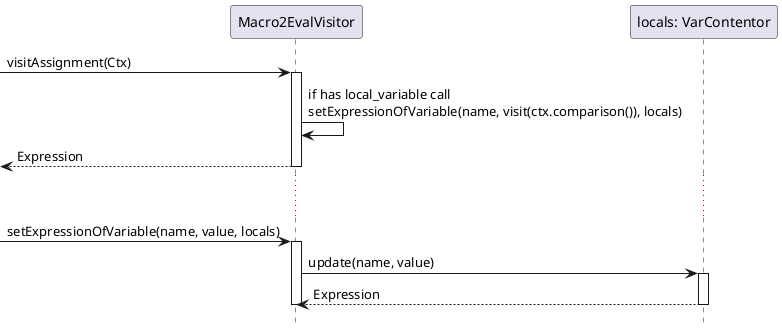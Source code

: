 @startuml us05.3_eval_visitor_locals2.png

hide footbox

participant Macro2EvalVisitor as visitor
participant "locals: VarContentor" as locals

-> visitor:visitAssignment(Ctx)
activate visitor
    visitor->visitor: if has local_variable call \nsetExpressionOfVariable(name, visit(ctx.comparison()), locals)
    <--visitor: Expression
deactivate visitor
... ...
->visitor: setExpressionOfVariable(name, value, locals)
activate visitor
    visitor->locals: update(name, value)
    activate locals
    visitor<--locals: Expression
    deactivate locals
deactivate visitor
@enduml